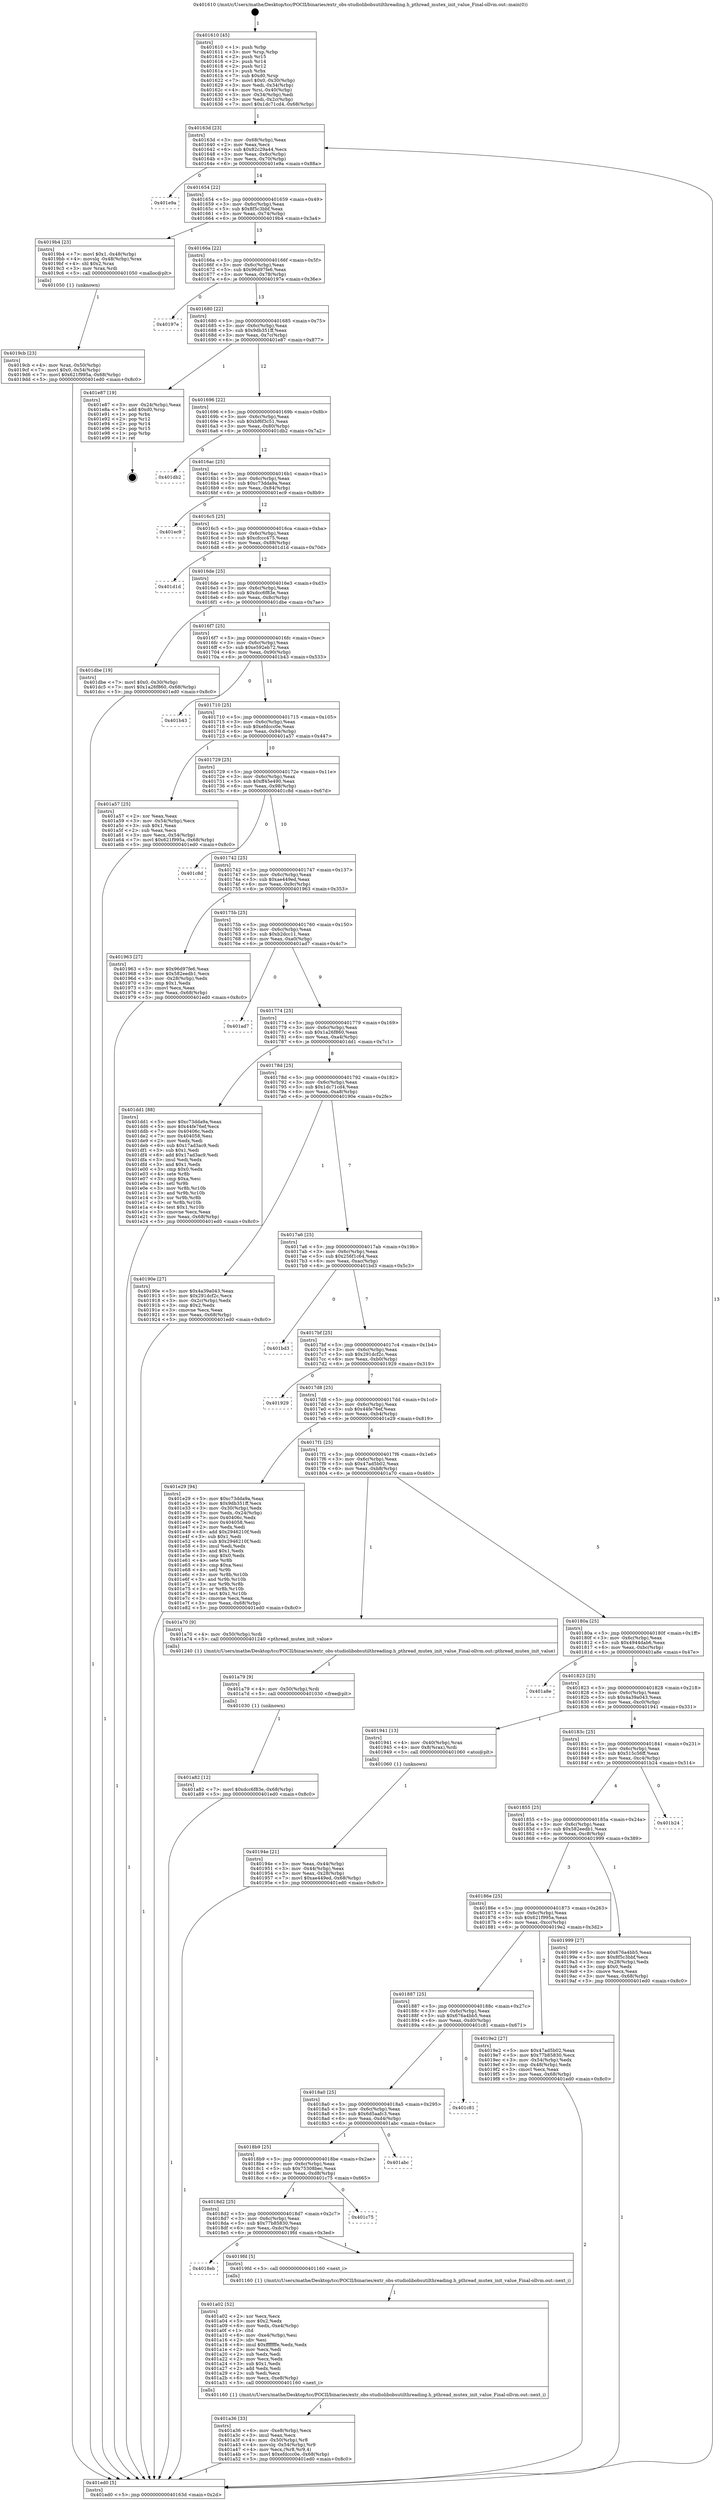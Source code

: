digraph "0x401610" {
  label = "0x401610 (/mnt/c/Users/mathe/Desktop/tcc/POCII/binaries/extr_obs-studiolibobsutilthreading.h_pthread_mutex_init_value_Final-ollvm.out::main(0))"
  labelloc = "t"
  node[shape=record]

  Entry [label="",width=0.3,height=0.3,shape=circle,fillcolor=black,style=filled]
  "0x40163d" [label="{
     0x40163d [23]\l
     | [instrs]\l
     &nbsp;&nbsp;0x40163d \<+3\>: mov -0x68(%rbp),%eax\l
     &nbsp;&nbsp;0x401640 \<+2\>: mov %eax,%ecx\l
     &nbsp;&nbsp;0x401642 \<+6\>: sub $0x82c29a44,%ecx\l
     &nbsp;&nbsp;0x401648 \<+3\>: mov %eax,-0x6c(%rbp)\l
     &nbsp;&nbsp;0x40164b \<+3\>: mov %ecx,-0x70(%rbp)\l
     &nbsp;&nbsp;0x40164e \<+6\>: je 0000000000401e9a \<main+0x88a\>\l
  }"]
  "0x401e9a" [label="{
     0x401e9a\l
  }", style=dashed]
  "0x401654" [label="{
     0x401654 [22]\l
     | [instrs]\l
     &nbsp;&nbsp;0x401654 \<+5\>: jmp 0000000000401659 \<main+0x49\>\l
     &nbsp;&nbsp;0x401659 \<+3\>: mov -0x6c(%rbp),%eax\l
     &nbsp;&nbsp;0x40165c \<+5\>: sub $0x8f5c3bbf,%eax\l
     &nbsp;&nbsp;0x401661 \<+3\>: mov %eax,-0x74(%rbp)\l
     &nbsp;&nbsp;0x401664 \<+6\>: je 00000000004019b4 \<main+0x3a4\>\l
  }"]
  Exit [label="",width=0.3,height=0.3,shape=circle,fillcolor=black,style=filled,peripheries=2]
  "0x4019b4" [label="{
     0x4019b4 [23]\l
     | [instrs]\l
     &nbsp;&nbsp;0x4019b4 \<+7\>: movl $0x1,-0x48(%rbp)\l
     &nbsp;&nbsp;0x4019bb \<+4\>: movslq -0x48(%rbp),%rax\l
     &nbsp;&nbsp;0x4019bf \<+4\>: shl $0x2,%rax\l
     &nbsp;&nbsp;0x4019c3 \<+3\>: mov %rax,%rdi\l
     &nbsp;&nbsp;0x4019c6 \<+5\>: call 0000000000401050 \<malloc@plt\>\l
     | [calls]\l
     &nbsp;&nbsp;0x401050 \{1\} (unknown)\l
  }"]
  "0x40166a" [label="{
     0x40166a [22]\l
     | [instrs]\l
     &nbsp;&nbsp;0x40166a \<+5\>: jmp 000000000040166f \<main+0x5f\>\l
     &nbsp;&nbsp;0x40166f \<+3\>: mov -0x6c(%rbp),%eax\l
     &nbsp;&nbsp;0x401672 \<+5\>: sub $0x96d97fe6,%eax\l
     &nbsp;&nbsp;0x401677 \<+3\>: mov %eax,-0x78(%rbp)\l
     &nbsp;&nbsp;0x40167a \<+6\>: je 000000000040197e \<main+0x36e\>\l
  }"]
  "0x401a82" [label="{
     0x401a82 [12]\l
     | [instrs]\l
     &nbsp;&nbsp;0x401a82 \<+7\>: movl $0xdcc6f83e,-0x68(%rbp)\l
     &nbsp;&nbsp;0x401a89 \<+5\>: jmp 0000000000401ed0 \<main+0x8c0\>\l
  }"]
  "0x40197e" [label="{
     0x40197e\l
  }", style=dashed]
  "0x401680" [label="{
     0x401680 [22]\l
     | [instrs]\l
     &nbsp;&nbsp;0x401680 \<+5\>: jmp 0000000000401685 \<main+0x75\>\l
     &nbsp;&nbsp;0x401685 \<+3\>: mov -0x6c(%rbp),%eax\l
     &nbsp;&nbsp;0x401688 \<+5\>: sub $0x9db351ff,%eax\l
     &nbsp;&nbsp;0x40168d \<+3\>: mov %eax,-0x7c(%rbp)\l
     &nbsp;&nbsp;0x401690 \<+6\>: je 0000000000401e87 \<main+0x877\>\l
  }"]
  "0x401a79" [label="{
     0x401a79 [9]\l
     | [instrs]\l
     &nbsp;&nbsp;0x401a79 \<+4\>: mov -0x50(%rbp),%rdi\l
     &nbsp;&nbsp;0x401a7d \<+5\>: call 0000000000401030 \<free@plt\>\l
     | [calls]\l
     &nbsp;&nbsp;0x401030 \{1\} (unknown)\l
  }"]
  "0x401e87" [label="{
     0x401e87 [19]\l
     | [instrs]\l
     &nbsp;&nbsp;0x401e87 \<+3\>: mov -0x24(%rbp),%eax\l
     &nbsp;&nbsp;0x401e8a \<+7\>: add $0xd0,%rsp\l
     &nbsp;&nbsp;0x401e91 \<+1\>: pop %rbx\l
     &nbsp;&nbsp;0x401e92 \<+2\>: pop %r12\l
     &nbsp;&nbsp;0x401e94 \<+2\>: pop %r14\l
     &nbsp;&nbsp;0x401e96 \<+2\>: pop %r15\l
     &nbsp;&nbsp;0x401e98 \<+1\>: pop %rbp\l
     &nbsp;&nbsp;0x401e99 \<+1\>: ret\l
  }"]
  "0x401696" [label="{
     0x401696 [22]\l
     | [instrs]\l
     &nbsp;&nbsp;0x401696 \<+5\>: jmp 000000000040169b \<main+0x8b\>\l
     &nbsp;&nbsp;0x40169b \<+3\>: mov -0x6c(%rbp),%eax\l
     &nbsp;&nbsp;0x40169e \<+5\>: sub $0xbf6f3c51,%eax\l
     &nbsp;&nbsp;0x4016a3 \<+3\>: mov %eax,-0x80(%rbp)\l
     &nbsp;&nbsp;0x4016a6 \<+6\>: je 0000000000401db2 \<main+0x7a2\>\l
  }"]
  "0x401a36" [label="{
     0x401a36 [33]\l
     | [instrs]\l
     &nbsp;&nbsp;0x401a36 \<+6\>: mov -0xe8(%rbp),%ecx\l
     &nbsp;&nbsp;0x401a3c \<+3\>: imul %eax,%ecx\l
     &nbsp;&nbsp;0x401a3f \<+4\>: mov -0x50(%rbp),%r8\l
     &nbsp;&nbsp;0x401a43 \<+4\>: movslq -0x54(%rbp),%r9\l
     &nbsp;&nbsp;0x401a47 \<+4\>: mov %ecx,(%r8,%r9,4)\l
     &nbsp;&nbsp;0x401a4b \<+7\>: movl $0xefdccc0e,-0x68(%rbp)\l
     &nbsp;&nbsp;0x401a52 \<+5\>: jmp 0000000000401ed0 \<main+0x8c0\>\l
  }"]
  "0x401db2" [label="{
     0x401db2\l
  }", style=dashed]
  "0x4016ac" [label="{
     0x4016ac [25]\l
     | [instrs]\l
     &nbsp;&nbsp;0x4016ac \<+5\>: jmp 00000000004016b1 \<main+0xa1\>\l
     &nbsp;&nbsp;0x4016b1 \<+3\>: mov -0x6c(%rbp),%eax\l
     &nbsp;&nbsp;0x4016b4 \<+5\>: sub $0xc73dda9a,%eax\l
     &nbsp;&nbsp;0x4016b9 \<+6\>: mov %eax,-0x84(%rbp)\l
     &nbsp;&nbsp;0x4016bf \<+6\>: je 0000000000401ec9 \<main+0x8b9\>\l
  }"]
  "0x401a02" [label="{
     0x401a02 [52]\l
     | [instrs]\l
     &nbsp;&nbsp;0x401a02 \<+2\>: xor %ecx,%ecx\l
     &nbsp;&nbsp;0x401a04 \<+5\>: mov $0x2,%edx\l
     &nbsp;&nbsp;0x401a09 \<+6\>: mov %edx,-0xe4(%rbp)\l
     &nbsp;&nbsp;0x401a0f \<+1\>: cltd\l
     &nbsp;&nbsp;0x401a10 \<+6\>: mov -0xe4(%rbp),%esi\l
     &nbsp;&nbsp;0x401a16 \<+2\>: idiv %esi\l
     &nbsp;&nbsp;0x401a18 \<+6\>: imul $0xfffffffe,%edx,%edx\l
     &nbsp;&nbsp;0x401a1e \<+2\>: mov %ecx,%edi\l
     &nbsp;&nbsp;0x401a20 \<+2\>: sub %edx,%edi\l
     &nbsp;&nbsp;0x401a22 \<+2\>: mov %ecx,%edx\l
     &nbsp;&nbsp;0x401a24 \<+3\>: sub $0x1,%edx\l
     &nbsp;&nbsp;0x401a27 \<+2\>: add %edx,%edi\l
     &nbsp;&nbsp;0x401a29 \<+2\>: sub %edi,%ecx\l
     &nbsp;&nbsp;0x401a2b \<+6\>: mov %ecx,-0xe8(%rbp)\l
     &nbsp;&nbsp;0x401a31 \<+5\>: call 0000000000401160 \<next_i\>\l
     | [calls]\l
     &nbsp;&nbsp;0x401160 \{1\} (/mnt/c/Users/mathe/Desktop/tcc/POCII/binaries/extr_obs-studiolibobsutilthreading.h_pthread_mutex_init_value_Final-ollvm.out::next_i)\l
  }"]
  "0x401ec9" [label="{
     0x401ec9\l
  }", style=dashed]
  "0x4016c5" [label="{
     0x4016c5 [25]\l
     | [instrs]\l
     &nbsp;&nbsp;0x4016c5 \<+5\>: jmp 00000000004016ca \<main+0xba\>\l
     &nbsp;&nbsp;0x4016ca \<+3\>: mov -0x6c(%rbp),%eax\l
     &nbsp;&nbsp;0x4016cd \<+5\>: sub $0xcfccc475,%eax\l
     &nbsp;&nbsp;0x4016d2 \<+6\>: mov %eax,-0x88(%rbp)\l
     &nbsp;&nbsp;0x4016d8 \<+6\>: je 0000000000401d1d \<main+0x70d\>\l
  }"]
  "0x4018eb" [label="{
     0x4018eb\l
  }", style=dashed]
  "0x401d1d" [label="{
     0x401d1d\l
  }", style=dashed]
  "0x4016de" [label="{
     0x4016de [25]\l
     | [instrs]\l
     &nbsp;&nbsp;0x4016de \<+5\>: jmp 00000000004016e3 \<main+0xd3\>\l
     &nbsp;&nbsp;0x4016e3 \<+3\>: mov -0x6c(%rbp),%eax\l
     &nbsp;&nbsp;0x4016e6 \<+5\>: sub $0xdcc6f83e,%eax\l
     &nbsp;&nbsp;0x4016eb \<+6\>: mov %eax,-0x8c(%rbp)\l
     &nbsp;&nbsp;0x4016f1 \<+6\>: je 0000000000401dbe \<main+0x7ae\>\l
  }"]
  "0x4019fd" [label="{
     0x4019fd [5]\l
     | [instrs]\l
     &nbsp;&nbsp;0x4019fd \<+5\>: call 0000000000401160 \<next_i\>\l
     | [calls]\l
     &nbsp;&nbsp;0x401160 \{1\} (/mnt/c/Users/mathe/Desktop/tcc/POCII/binaries/extr_obs-studiolibobsutilthreading.h_pthread_mutex_init_value_Final-ollvm.out::next_i)\l
  }"]
  "0x401dbe" [label="{
     0x401dbe [19]\l
     | [instrs]\l
     &nbsp;&nbsp;0x401dbe \<+7\>: movl $0x0,-0x30(%rbp)\l
     &nbsp;&nbsp;0x401dc5 \<+7\>: movl $0x1a26f860,-0x68(%rbp)\l
     &nbsp;&nbsp;0x401dcc \<+5\>: jmp 0000000000401ed0 \<main+0x8c0\>\l
  }"]
  "0x4016f7" [label="{
     0x4016f7 [25]\l
     | [instrs]\l
     &nbsp;&nbsp;0x4016f7 \<+5\>: jmp 00000000004016fc \<main+0xec\>\l
     &nbsp;&nbsp;0x4016fc \<+3\>: mov -0x6c(%rbp),%eax\l
     &nbsp;&nbsp;0x4016ff \<+5\>: sub $0xe592eb72,%eax\l
     &nbsp;&nbsp;0x401704 \<+6\>: mov %eax,-0x90(%rbp)\l
     &nbsp;&nbsp;0x40170a \<+6\>: je 0000000000401b43 \<main+0x533\>\l
  }"]
  "0x4018d2" [label="{
     0x4018d2 [25]\l
     | [instrs]\l
     &nbsp;&nbsp;0x4018d2 \<+5\>: jmp 00000000004018d7 \<main+0x2c7\>\l
     &nbsp;&nbsp;0x4018d7 \<+3\>: mov -0x6c(%rbp),%eax\l
     &nbsp;&nbsp;0x4018da \<+5\>: sub $0x77b85830,%eax\l
     &nbsp;&nbsp;0x4018df \<+6\>: mov %eax,-0xdc(%rbp)\l
     &nbsp;&nbsp;0x4018e5 \<+6\>: je 00000000004019fd \<main+0x3ed\>\l
  }"]
  "0x401b43" [label="{
     0x401b43\l
  }", style=dashed]
  "0x401710" [label="{
     0x401710 [25]\l
     | [instrs]\l
     &nbsp;&nbsp;0x401710 \<+5\>: jmp 0000000000401715 \<main+0x105\>\l
     &nbsp;&nbsp;0x401715 \<+3\>: mov -0x6c(%rbp),%eax\l
     &nbsp;&nbsp;0x401718 \<+5\>: sub $0xefdccc0e,%eax\l
     &nbsp;&nbsp;0x40171d \<+6\>: mov %eax,-0x94(%rbp)\l
     &nbsp;&nbsp;0x401723 \<+6\>: je 0000000000401a57 \<main+0x447\>\l
  }"]
  "0x401c75" [label="{
     0x401c75\l
  }", style=dashed]
  "0x401a57" [label="{
     0x401a57 [25]\l
     | [instrs]\l
     &nbsp;&nbsp;0x401a57 \<+2\>: xor %eax,%eax\l
     &nbsp;&nbsp;0x401a59 \<+3\>: mov -0x54(%rbp),%ecx\l
     &nbsp;&nbsp;0x401a5c \<+3\>: sub $0x1,%eax\l
     &nbsp;&nbsp;0x401a5f \<+2\>: sub %eax,%ecx\l
     &nbsp;&nbsp;0x401a61 \<+3\>: mov %ecx,-0x54(%rbp)\l
     &nbsp;&nbsp;0x401a64 \<+7\>: movl $0x621f995a,-0x68(%rbp)\l
     &nbsp;&nbsp;0x401a6b \<+5\>: jmp 0000000000401ed0 \<main+0x8c0\>\l
  }"]
  "0x401729" [label="{
     0x401729 [25]\l
     | [instrs]\l
     &nbsp;&nbsp;0x401729 \<+5\>: jmp 000000000040172e \<main+0x11e\>\l
     &nbsp;&nbsp;0x40172e \<+3\>: mov -0x6c(%rbp),%eax\l
     &nbsp;&nbsp;0x401731 \<+5\>: sub $0xff45e490,%eax\l
     &nbsp;&nbsp;0x401736 \<+6\>: mov %eax,-0x98(%rbp)\l
     &nbsp;&nbsp;0x40173c \<+6\>: je 0000000000401c8d \<main+0x67d\>\l
  }"]
  "0x4018b9" [label="{
     0x4018b9 [25]\l
     | [instrs]\l
     &nbsp;&nbsp;0x4018b9 \<+5\>: jmp 00000000004018be \<main+0x2ae\>\l
     &nbsp;&nbsp;0x4018be \<+3\>: mov -0x6c(%rbp),%eax\l
     &nbsp;&nbsp;0x4018c1 \<+5\>: sub $0x75308bec,%eax\l
     &nbsp;&nbsp;0x4018c6 \<+6\>: mov %eax,-0xd8(%rbp)\l
     &nbsp;&nbsp;0x4018cc \<+6\>: je 0000000000401c75 \<main+0x665\>\l
  }"]
  "0x401c8d" [label="{
     0x401c8d\l
  }", style=dashed]
  "0x401742" [label="{
     0x401742 [25]\l
     | [instrs]\l
     &nbsp;&nbsp;0x401742 \<+5\>: jmp 0000000000401747 \<main+0x137\>\l
     &nbsp;&nbsp;0x401747 \<+3\>: mov -0x6c(%rbp),%eax\l
     &nbsp;&nbsp;0x40174a \<+5\>: sub $0xae449ed,%eax\l
     &nbsp;&nbsp;0x40174f \<+6\>: mov %eax,-0x9c(%rbp)\l
     &nbsp;&nbsp;0x401755 \<+6\>: je 0000000000401963 \<main+0x353\>\l
  }"]
  "0x401abc" [label="{
     0x401abc\l
  }", style=dashed]
  "0x401963" [label="{
     0x401963 [27]\l
     | [instrs]\l
     &nbsp;&nbsp;0x401963 \<+5\>: mov $0x96d97fe6,%eax\l
     &nbsp;&nbsp;0x401968 \<+5\>: mov $0x582eedb1,%ecx\l
     &nbsp;&nbsp;0x40196d \<+3\>: mov -0x28(%rbp),%edx\l
     &nbsp;&nbsp;0x401970 \<+3\>: cmp $0x1,%edx\l
     &nbsp;&nbsp;0x401973 \<+3\>: cmovl %ecx,%eax\l
     &nbsp;&nbsp;0x401976 \<+3\>: mov %eax,-0x68(%rbp)\l
     &nbsp;&nbsp;0x401979 \<+5\>: jmp 0000000000401ed0 \<main+0x8c0\>\l
  }"]
  "0x40175b" [label="{
     0x40175b [25]\l
     | [instrs]\l
     &nbsp;&nbsp;0x40175b \<+5\>: jmp 0000000000401760 \<main+0x150\>\l
     &nbsp;&nbsp;0x401760 \<+3\>: mov -0x6c(%rbp),%eax\l
     &nbsp;&nbsp;0x401763 \<+5\>: sub $0xb2dcc11,%eax\l
     &nbsp;&nbsp;0x401768 \<+6\>: mov %eax,-0xa0(%rbp)\l
     &nbsp;&nbsp;0x40176e \<+6\>: je 0000000000401ad7 \<main+0x4c7\>\l
  }"]
  "0x4018a0" [label="{
     0x4018a0 [25]\l
     | [instrs]\l
     &nbsp;&nbsp;0x4018a0 \<+5\>: jmp 00000000004018a5 \<main+0x295\>\l
     &nbsp;&nbsp;0x4018a5 \<+3\>: mov -0x6c(%rbp),%eax\l
     &nbsp;&nbsp;0x4018a8 \<+5\>: sub $0x6d5aafc3,%eax\l
     &nbsp;&nbsp;0x4018ad \<+6\>: mov %eax,-0xd4(%rbp)\l
     &nbsp;&nbsp;0x4018b3 \<+6\>: je 0000000000401abc \<main+0x4ac\>\l
  }"]
  "0x401ad7" [label="{
     0x401ad7\l
  }", style=dashed]
  "0x401774" [label="{
     0x401774 [25]\l
     | [instrs]\l
     &nbsp;&nbsp;0x401774 \<+5\>: jmp 0000000000401779 \<main+0x169\>\l
     &nbsp;&nbsp;0x401779 \<+3\>: mov -0x6c(%rbp),%eax\l
     &nbsp;&nbsp;0x40177c \<+5\>: sub $0x1a26f860,%eax\l
     &nbsp;&nbsp;0x401781 \<+6\>: mov %eax,-0xa4(%rbp)\l
     &nbsp;&nbsp;0x401787 \<+6\>: je 0000000000401dd1 \<main+0x7c1\>\l
  }"]
  "0x401c81" [label="{
     0x401c81\l
  }", style=dashed]
  "0x401dd1" [label="{
     0x401dd1 [88]\l
     | [instrs]\l
     &nbsp;&nbsp;0x401dd1 \<+5\>: mov $0xc73dda9a,%eax\l
     &nbsp;&nbsp;0x401dd6 \<+5\>: mov $0x44fe76ef,%ecx\l
     &nbsp;&nbsp;0x401ddb \<+7\>: mov 0x40406c,%edx\l
     &nbsp;&nbsp;0x401de2 \<+7\>: mov 0x404058,%esi\l
     &nbsp;&nbsp;0x401de9 \<+2\>: mov %edx,%edi\l
     &nbsp;&nbsp;0x401deb \<+6\>: sub $0x17ad3ac9,%edi\l
     &nbsp;&nbsp;0x401df1 \<+3\>: sub $0x1,%edi\l
     &nbsp;&nbsp;0x401df4 \<+6\>: add $0x17ad3ac9,%edi\l
     &nbsp;&nbsp;0x401dfa \<+3\>: imul %edi,%edx\l
     &nbsp;&nbsp;0x401dfd \<+3\>: and $0x1,%edx\l
     &nbsp;&nbsp;0x401e00 \<+3\>: cmp $0x0,%edx\l
     &nbsp;&nbsp;0x401e03 \<+4\>: sete %r8b\l
     &nbsp;&nbsp;0x401e07 \<+3\>: cmp $0xa,%esi\l
     &nbsp;&nbsp;0x401e0a \<+4\>: setl %r9b\l
     &nbsp;&nbsp;0x401e0e \<+3\>: mov %r8b,%r10b\l
     &nbsp;&nbsp;0x401e11 \<+3\>: and %r9b,%r10b\l
     &nbsp;&nbsp;0x401e14 \<+3\>: xor %r9b,%r8b\l
     &nbsp;&nbsp;0x401e17 \<+3\>: or %r8b,%r10b\l
     &nbsp;&nbsp;0x401e1a \<+4\>: test $0x1,%r10b\l
     &nbsp;&nbsp;0x401e1e \<+3\>: cmovne %ecx,%eax\l
     &nbsp;&nbsp;0x401e21 \<+3\>: mov %eax,-0x68(%rbp)\l
     &nbsp;&nbsp;0x401e24 \<+5\>: jmp 0000000000401ed0 \<main+0x8c0\>\l
  }"]
  "0x40178d" [label="{
     0x40178d [25]\l
     | [instrs]\l
     &nbsp;&nbsp;0x40178d \<+5\>: jmp 0000000000401792 \<main+0x182\>\l
     &nbsp;&nbsp;0x401792 \<+3\>: mov -0x6c(%rbp),%eax\l
     &nbsp;&nbsp;0x401795 \<+5\>: sub $0x1dc71cd4,%eax\l
     &nbsp;&nbsp;0x40179a \<+6\>: mov %eax,-0xa8(%rbp)\l
     &nbsp;&nbsp;0x4017a0 \<+6\>: je 000000000040190e \<main+0x2fe\>\l
  }"]
  "0x401887" [label="{
     0x401887 [25]\l
     | [instrs]\l
     &nbsp;&nbsp;0x401887 \<+5\>: jmp 000000000040188c \<main+0x27c\>\l
     &nbsp;&nbsp;0x40188c \<+3\>: mov -0x6c(%rbp),%eax\l
     &nbsp;&nbsp;0x40188f \<+5\>: sub $0x676a4bb5,%eax\l
     &nbsp;&nbsp;0x401894 \<+6\>: mov %eax,-0xd0(%rbp)\l
     &nbsp;&nbsp;0x40189a \<+6\>: je 0000000000401c81 \<main+0x671\>\l
  }"]
  "0x40190e" [label="{
     0x40190e [27]\l
     | [instrs]\l
     &nbsp;&nbsp;0x40190e \<+5\>: mov $0x4a39a043,%eax\l
     &nbsp;&nbsp;0x401913 \<+5\>: mov $0x291dcf2c,%ecx\l
     &nbsp;&nbsp;0x401918 \<+3\>: mov -0x2c(%rbp),%edx\l
     &nbsp;&nbsp;0x40191b \<+3\>: cmp $0x2,%edx\l
     &nbsp;&nbsp;0x40191e \<+3\>: cmovne %ecx,%eax\l
     &nbsp;&nbsp;0x401921 \<+3\>: mov %eax,-0x68(%rbp)\l
     &nbsp;&nbsp;0x401924 \<+5\>: jmp 0000000000401ed0 \<main+0x8c0\>\l
  }"]
  "0x4017a6" [label="{
     0x4017a6 [25]\l
     | [instrs]\l
     &nbsp;&nbsp;0x4017a6 \<+5\>: jmp 00000000004017ab \<main+0x19b\>\l
     &nbsp;&nbsp;0x4017ab \<+3\>: mov -0x6c(%rbp),%eax\l
     &nbsp;&nbsp;0x4017ae \<+5\>: sub $0x256f1c64,%eax\l
     &nbsp;&nbsp;0x4017b3 \<+6\>: mov %eax,-0xac(%rbp)\l
     &nbsp;&nbsp;0x4017b9 \<+6\>: je 0000000000401bd3 \<main+0x5c3\>\l
  }"]
  "0x401ed0" [label="{
     0x401ed0 [5]\l
     | [instrs]\l
     &nbsp;&nbsp;0x401ed0 \<+5\>: jmp 000000000040163d \<main+0x2d\>\l
  }"]
  "0x401610" [label="{
     0x401610 [45]\l
     | [instrs]\l
     &nbsp;&nbsp;0x401610 \<+1\>: push %rbp\l
     &nbsp;&nbsp;0x401611 \<+3\>: mov %rsp,%rbp\l
     &nbsp;&nbsp;0x401614 \<+2\>: push %r15\l
     &nbsp;&nbsp;0x401616 \<+2\>: push %r14\l
     &nbsp;&nbsp;0x401618 \<+2\>: push %r12\l
     &nbsp;&nbsp;0x40161a \<+1\>: push %rbx\l
     &nbsp;&nbsp;0x40161b \<+7\>: sub $0xd0,%rsp\l
     &nbsp;&nbsp;0x401622 \<+7\>: movl $0x0,-0x30(%rbp)\l
     &nbsp;&nbsp;0x401629 \<+3\>: mov %edi,-0x34(%rbp)\l
     &nbsp;&nbsp;0x40162c \<+4\>: mov %rsi,-0x40(%rbp)\l
     &nbsp;&nbsp;0x401630 \<+3\>: mov -0x34(%rbp),%edi\l
     &nbsp;&nbsp;0x401633 \<+3\>: mov %edi,-0x2c(%rbp)\l
     &nbsp;&nbsp;0x401636 \<+7\>: movl $0x1dc71cd4,-0x68(%rbp)\l
  }"]
  "0x4019e2" [label="{
     0x4019e2 [27]\l
     | [instrs]\l
     &nbsp;&nbsp;0x4019e2 \<+5\>: mov $0x47ad5b02,%eax\l
     &nbsp;&nbsp;0x4019e7 \<+5\>: mov $0x77b85830,%ecx\l
     &nbsp;&nbsp;0x4019ec \<+3\>: mov -0x54(%rbp),%edx\l
     &nbsp;&nbsp;0x4019ef \<+3\>: cmp -0x48(%rbp),%edx\l
     &nbsp;&nbsp;0x4019f2 \<+3\>: cmovl %ecx,%eax\l
     &nbsp;&nbsp;0x4019f5 \<+3\>: mov %eax,-0x68(%rbp)\l
     &nbsp;&nbsp;0x4019f8 \<+5\>: jmp 0000000000401ed0 \<main+0x8c0\>\l
  }"]
  "0x401bd3" [label="{
     0x401bd3\l
  }", style=dashed]
  "0x4017bf" [label="{
     0x4017bf [25]\l
     | [instrs]\l
     &nbsp;&nbsp;0x4017bf \<+5\>: jmp 00000000004017c4 \<main+0x1b4\>\l
     &nbsp;&nbsp;0x4017c4 \<+3\>: mov -0x6c(%rbp),%eax\l
     &nbsp;&nbsp;0x4017c7 \<+5\>: sub $0x291dcf2c,%eax\l
     &nbsp;&nbsp;0x4017cc \<+6\>: mov %eax,-0xb0(%rbp)\l
     &nbsp;&nbsp;0x4017d2 \<+6\>: je 0000000000401929 \<main+0x319\>\l
  }"]
  "0x4019cb" [label="{
     0x4019cb [23]\l
     | [instrs]\l
     &nbsp;&nbsp;0x4019cb \<+4\>: mov %rax,-0x50(%rbp)\l
     &nbsp;&nbsp;0x4019cf \<+7\>: movl $0x0,-0x54(%rbp)\l
     &nbsp;&nbsp;0x4019d6 \<+7\>: movl $0x621f995a,-0x68(%rbp)\l
     &nbsp;&nbsp;0x4019dd \<+5\>: jmp 0000000000401ed0 \<main+0x8c0\>\l
  }"]
  "0x401929" [label="{
     0x401929\l
  }", style=dashed]
  "0x4017d8" [label="{
     0x4017d8 [25]\l
     | [instrs]\l
     &nbsp;&nbsp;0x4017d8 \<+5\>: jmp 00000000004017dd \<main+0x1cd\>\l
     &nbsp;&nbsp;0x4017dd \<+3\>: mov -0x6c(%rbp),%eax\l
     &nbsp;&nbsp;0x4017e0 \<+5\>: sub $0x44fe76ef,%eax\l
     &nbsp;&nbsp;0x4017e5 \<+6\>: mov %eax,-0xb4(%rbp)\l
     &nbsp;&nbsp;0x4017eb \<+6\>: je 0000000000401e29 \<main+0x819\>\l
  }"]
  "0x40186e" [label="{
     0x40186e [25]\l
     | [instrs]\l
     &nbsp;&nbsp;0x40186e \<+5\>: jmp 0000000000401873 \<main+0x263\>\l
     &nbsp;&nbsp;0x401873 \<+3\>: mov -0x6c(%rbp),%eax\l
     &nbsp;&nbsp;0x401876 \<+5\>: sub $0x621f995a,%eax\l
     &nbsp;&nbsp;0x40187b \<+6\>: mov %eax,-0xcc(%rbp)\l
     &nbsp;&nbsp;0x401881 \<+6\>: je 00000000004019e2 \<main+0x3d2\>\l
  }"]
  "0x401e29" [label="{
     0x401e29 [94]\l
     | [instrs]\l
     &nbsp;&nbsp;0x401e29 \<+5\>: mov $0xc73dda9a,%eax\l
     &nbsp;&nbsp;0x401e2e \<+5\>: mov $0x9db351ff,%ecx\l
     &nbsp;&nbsp;0x401e33 \<+3\>: mov -0x30(%rbp),%edx\l
     &nbsp;&nbsp;0x401e36 \<+3\>: mov %edx,-0x24(%rbp)\l
     &nbsp;&nbsp;0x401e39 \<+7\>: mov 0x40406c,%edx\l
     &nbsp;&nbsp;0x401e40 \<+7\>: mov 0x404058,%esi\l
     &nbsp;&nbsp;0x401e47 \<+2\>: mov %edx,%edi\l
     &nbsp;&nbsp;0x401e49 \<+6\>: add $0x2946210f,%edi\l
     &nbsp;&nbsp;0x401e4f \<+3\>: sub $0x1,%edi\l
     &nbsp;&nbsp;0x401e52 \<+6\>: sub $0x2946210f,%edi\l
     &nbsp;&nbsp;0x401e58 \<+3\>: imul %edi,%edx\l
     &nbsp;&nbsp;0x401e5b \<+3\>: and $0x1,%edx\l
     &nbsp;&nbsp;0x401e5e \<+3\>: cmp $0x0,%edx\l
     &nbsp;&nbsp;0x401e61 \<+4\>: sete %r8b\l
     &nbsp;&nbsp;0x401e65 \<+3\>: cmp $0xa,%esi\l
     &nbsp;&nbsp;0x401e68 \<+4\>: setl %r9b\l
     &nbsp;&nbsp;0x401e6c \<+3\>: mov %r8b,%r10b\l
     &nbsp;&nbsp;0x401e6f \<+3\>: and %r9b,%r10b\l
     &nbsp;&nbsp;0x401e72 \<+3\>: xor %r9b,%r8b\l
     &nbsp;&nbsp;0x401e75 \<+3\>: or %r8b,%r10b\l
     &nbsp;&nbsp;0x401e78 \<+4\>: test $0x1,%r10b\l
     &nbsp;&nbsp;0x401e7c \<+3\>: cmovne %ecx,%eax\l
     &nbsp;&nbsp;0x401e7f \<+3\>: mov %eax,-0x68(%rbp)\l
     &nbsp;&nbsp;0x401e82 \<+5\>: jmp 0000000000401ed0 \<main+0x8c0\>\l
  }"]
  "0x4017f1" [label="{
     0x4017f1 [25]\l
     | [instrs]\l
     &nbsp;&nbsp;0x4017f1 \<+5\>: jmp 00000000004017f6 \<main+0x1e6\>\l
     &nbsp;&nbsp;0x4017f6 \<+3\>: mov -0x6c(%rbp),%eax\l
     &nbsp;&nbsp;0x4017f9 \<+5\>: sub $0x47ad5b02,%eax\l
     &nbsp;&nbsp;0x4017fe \<+6\>: mov %eax,-0xb8(%rbp)\l
     &nbsp;&nbsp;0x401804 \<+6\>: je 0000000000401a70 \<main+0x460\>\l
  }"]
  "0x401999" [label="{
     0x401999 [27]\l
     | [instrs]\l
     &nbsp;&nbsp;0x401999 \<+5\>: mov $0x676a4bb5,%eax\l
     &nbsp;&nbsp;0x40199e \<+5\>: mov $0x8f5c3bbf,%ecx\l
     &nbsp;&nbsp;0x4019a3 \<+3\>: mov -0x28(%rbp),%edx\l
     &nbsp;&nbsp;0x4019a6 \<+3\>: cmp $0x0,%edx\l
     &nbsp;&nbsp;0x4019a9 \<+3\>: cmove %ecx,%eax\l
     &nbsp;&nbsp;0x4019ac \<+3\>: mov %eax,-0x68(%rbp)\l
     &nbsp;&nbsp;0x4019af \<+5\>: jmp 0000000000401ed0 \<main+0x8c0\>\l
  }"]
  "0x401a70" [label="{
     0x401a70 [9]\l
     | [instrs]\l
     &nbsp;&nbsp;0x401a70 \<+4\>: mov -0x50(%rbp),%rdi\l
     &nbsp;&nbsp;0x401a74 \<+5\>: call 0000000000401240 \<pthread_mutex_init_value\>\l
     | [calls]\l
     &nbsp;&nbsp;0x401240 \{1\} (/mnt/c/Users/mathe/Desktop/tcc/POCII/binaries/extr_obs-studiolibobsutilthreading.h_pthread_mutex_init_value_Final-ollvm.out::pthread_mutex_init_value)\l
  }"]
  "0x40180a" [label="{
     0x40180a [25]\l
     | [instrs]\l
     &nbsp;&nbsp;0x40180a \<+5\>: jmp 000000000040180f \<main+0x1ff\>\l
     &nbsp;&nbsp;0x40180f \<+3\>: mov -0x6c(%rbp),%eax\l
     &nbsp;&nbsp;0x401812 \<+5\>: sub $0x4944dab6,%eax\l
     &nbsp;&nbsp;0x401817 \<+6\>: mov %eax,-0xbc(%rbp)\l
     &nbsp;&nbsp;0x40181d \<+6\>: je 0000000000401a8e \<main+0x47e\>\l
  }"]
  "0x401855" [label="{
     0x401855 [25]\l
     | [instrs]\l
     &nbsp;&nbsp;0x401855 \<+5\>: jmp 000000000040185a \<main+0x24a\>\l
     &nbsp;&nbsp;0x40185a \<+3\>: mov -0x6c(%rbp),%eax\l
     &nbsp;&nbsp;0x40185d \<+5\>: sub $0x582eedb1,%eax\l
     &nbsp;&nbsp;0x401862 \<+6\>: mov %eax,-0xc8(%rbp)\l
     &nbsp;&nbsp;0x401868 \<+6\>: je 0000000000401999 \<main+0x389\>\l
  }"]
  "0x401a8e" [label="{
     0x401a8e\l
  }", style=dashed]
  "0x401823" [label="{
     0x401823 [25]\l
     | [instrs]\l
     &nbsp;&nbsp;0x401823 \<+5\>: jmp 0000000000401828 \<main+0x218\>\l
     &nbsp;&nbsp;0x401828 \<+3\>: mov -0x6c(%rbp),%eax\l
     &nbsp;&nbsp;0x40182b \<+5\>: sub $0x4a39a043,%eax\l
     &nbsp;&nbsp;0x401830 \<+6\>: mov %eax,-0xc0(%rbp)\l
     &nbsp;&nbsp;0x401836 \<+6\>: je 0000000000401941 \<main+0x331\>\l
  }"]
  "0x401b24" [label="{
     0x401b24\l
  }", style=dashed]
  "0x401941" [label="{
     0x401941 [13]\l
     | [instrs]\l
     &nbsp;&nbsp;0x401941 \<+4\>: mov -0x40(%rbp),%rax\l
     &nbsp;&nbsp;0x401945 \<+4\>: mov 0x8(%rax),%rdi\l
     &nbsp;&nbsp;0x401949 \<+5\>: call 0000000000401060 \<atoi@plt\>\l
     | [calls]\l
     &nbsp;&nbsp;0x401060 \{1\} (unknown)\l
  }"]
  "0x40183c" [label="{
     0x40183c [25]\l
     | [instrs]\l
     &nbsp;&nbsp;0x40183c \<+5\>: jmp 0000000000401841 \<main+0x231\>\l
     &nbsp;&nbsp;0x401841 \<+3\>: mov -0x6c(%rbp),%eax\l
     &nbsp;&nbsp;0x401844 \<+5\>: sub $0x515c56ff,%eax\l
     &nbsp;&nbsp;0x401849 \<+6\>: mov %eax,-0xc4(%rbp)\l
     &nbsp;&nbsp;0x40184f \<+6\>: je 0000000000401b24 \<main+0x514\>\l
  }"]
  "0x40194e" [label="{
     0x40194e [21]\l
     | [instrs]\l
     &nbsp;&nbsp;0x40194e \<+3\>: mov %eax,-0x44(%rbp)\l
     &nbsp;&nbsp;0x401951 \<+3\>: mov -0x44(%rbp),%eax\l
     &nbsp;&nbsp;0x401954 \<+3\>: mov %eax,-0x28(%rbp)\l
     &nbsp;&nbsp;0x401957 \<+7\>: movl $0xae449ed,-0x68(%rbp)\l
     &nbsp;&nbsp;0x40195e \<+5\>: jmp 0000000000401ed0 \<main+0x8c0\>\l
  }"]
  Entry -> "0x401610" [label=" 1"]
  "0x40163d" -> "0x401e9a" [label=" 0"]
  "0x40163d" -> "0x401654" [label=" 14"]
  "0x401e87" -> Exit [label=" 1"]
  "0x401654" -> "0x4019b4" [label=" 1"]
  "0x401654" -> "0x40166a" [label=" 13"]
  "0x401e29" -> "0x401ed0" [label=" 1"]
  "0x40166a" -> "0x40197e" [label=" 0"]
  "0x40166a" -> "0x401680" [label=" 13"]
  "0x401dd1" -> "0x401ed0" [label=" 1"]
  "0x401680" -> "0x401e87" [label=" 1"]
  "0x401680" -> "0x401696" [label=" 12"]
  "0x401dbe" -> "0x401ed0" [label=" 1"]
  "0x401696" -> "0x401db2" [label=" 0"]
  "0x401696" -> "0x4016ac" [label=" 12"]
  "0x401a82" -> "0x401ed0" [label=" 1"]
  "0x4016ac" -> "0x401ec9" [label=" 0"]
  "0x4016ac" -> "0x4016c5" [label=" 12"]
  "0x401a79" -> "0x401a82" [label=" 1"]
  "0x4016c5" -> "0x401d1d" [label=" 0"]
  "0x4016c5" -> "0x4016de" [label=" 12"]
  "0x401a70" -> "0x401a79" [label=" 1"]
  "0x4016de" -> "0x401dbe" [label=" 1"]
  "0x4016de" -> "0x4016f7" [label=" 11"]
  "0x401a57" -> "0x401ed0" [label=" 1"]
  "0x4016f7" -> "0x401b43" [label=" 0"]
  "0x4016f7" -> "0x401710" [label=" 11"]
  "0x401a02" -> "0x401a36" [label=" 1"]
  "0x401710" -> "0x401a57" [label=" 1"]
  "0x401710" -> "0x401729" [label=" 10"]
  "0x4019fd" -> "0x401a02" [label=" 1"]
  "0x401729" -> "0x401c8d" [label=" 0"]
  "0x401729" -> "0x401742" [label=" 10"]
  "0x4018d2" -> "0x4019fd" [label=" 1"]
  "0x401742" -> "0x401963" [label=" 1"]
  "0x401742" -> "0x40175b" [label=" 9"]
  "0x401a36" -> "0x401ed0" [label=" 1"]
  "0x40175b" -> "0x401ad7" [label=" 0"]
  "0x40175b" -> "0x401774" [label=" 9"]
  "0x4018b9" -> "0x401c75" [label=" 0"]
  "0x401774" -> "0x401dd1" [label=" 1"]
  "0x401774" -> "0x40178d" [label=" 8"]
  "0x4018d2" -> "0x4018eb" [label=" 0"]
  "0x40178d" -> "0x40190e" [label=" 1"]
  "0x40178d" -> "0x4017a6" [label=" 7"]
  "0x40190e" -> "0x401ed0" [label=" 1"]
  "0x401610" -> "0x40163d" [label=" 1"]
  "0x401ed0" -> "0x40163d" [label=" 13"]
  "0x4018a0" -> "0x401abc" [label=" 0"]
  "0x4017a6" -> "0x401bd3" [label=" 0"]
  "0x4017a6" -> "0x4017bf" [label=" 7"]
  "0x4018b9" -> "0x4018d2" [label=" 1"]
  "0x4017bf" -> "0x401929" [label=" 0"]
  "0x4017bf" -> "0x4017d8" [label=" 7"]
  "0x401887" -> "0x401c81" [label=" 0"]
  "0x4017d8" -> "0x401e29" [label=" 1"]
  "0x4017d8" -> "0x4017f1" [label=" 6"]
  "0x4018a0" -> "0x4018b9" [label=" 1"]
  "0x4017f1" -> "0x401a70" [label=" 1"]
  "0x4017f1" -> "0x40180a" [label=" 5"]
  "0x4019e2" -> "0x401ed0" [label=" 2"]
  "0x40180a" -> "0x401a8e" [label=" 0"]
  "0x40180a" -> "0x401823" [label=" 5"]
  "0x40186e" -> "0x4019e2" [label=" 2"]
  "0x401823" -> "0x401941" [label=" 1"]
  "0x401823" -> "0x40183c" [label=" 4"]
  "0x401941" -> "0x40194e" [label=" 1"]
  "0x40194e" -> "0x401ed0" [label=" 1"]
  "0x401963" -> "0x401ed0" [label=" 1"]
  "0x401887" -> "0x4018a0" [label=" 1"]
  "0x40183c" -> "0x401b24" [label=" 0"]
  "0x40183c" -> "0x401855" [label=" 4"]
  "0x40186e" -> "0x401887" [label=" 1"]
  "0x401855" -> "0x401999" [label=" 1"]
  "0x401855" -> "0x40186e" [label=" 3"]
  "0x401999" -> "0x401ed0" [label=" 1"]
  "0x4019b4" -> "0x4019cb" [label=" 1"]
  "0x4019cb" -> "0x401ed0" [label=" 1"]
}
